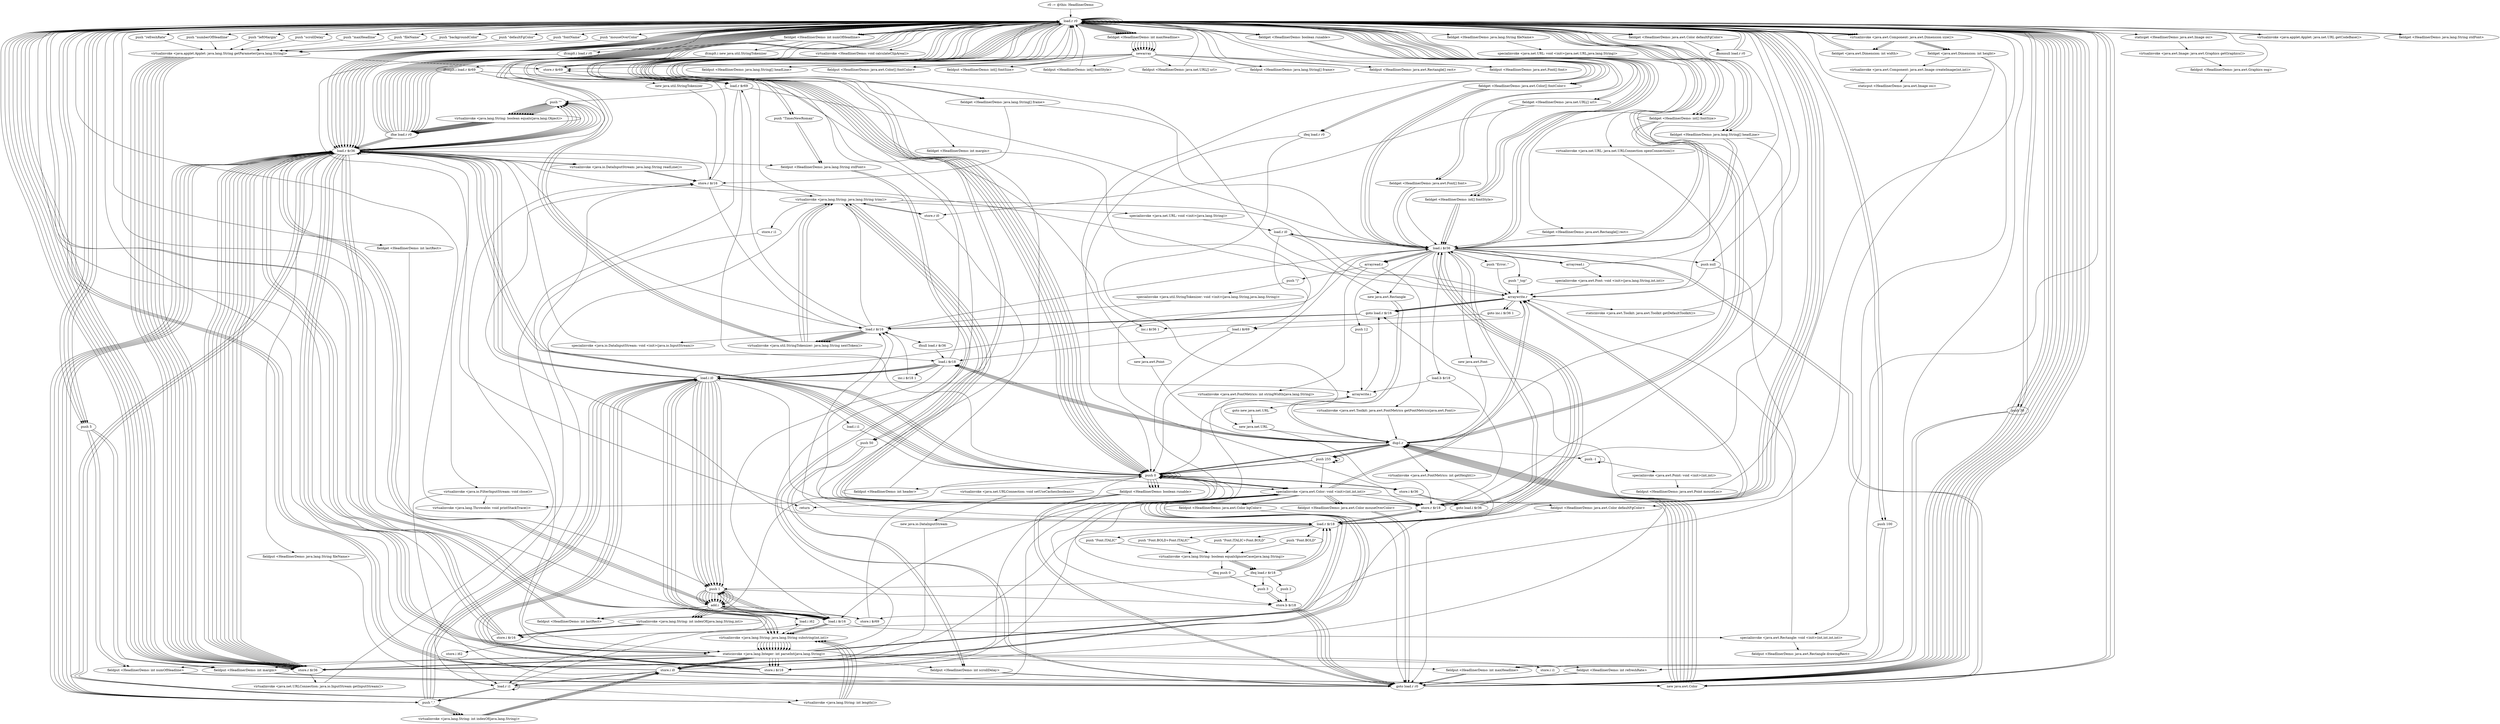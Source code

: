 digraph "" {
    "r0 := @this: HeadlinerDemo"
    "load.r r0"
    "r0 := @this: HeadlinerDemo"->"load.r r0";
    "push \"maxHeadline\""
    "load.r r0"->"push \"maxHeadline\"";
    "virtualinvoke <java.applet.Applet: java.lang.String getParameter(java.lang.String)>"
    "push \"maxHeadline\""->"virtualinvoke <java.applet.Applet: java.lang.String getParameter(java.lang.String)>";
    "store.r $r69"
    "virtualinvoke <java.applet.Applet: java.lang.String getParameter(java.lang.String)>"->"store.r $r69";
    "load.r $r69"
    "store.r $r69"->"load.r $r69";
    "push \"\""
    "load.r $r69"->"push \"\"";
    "virtualinvoke <java.lang.String: boolean equals(java.lang.Object)>"
    "push \"\""->"virtualinvoke <java.lang.String: boolean equals(java.lang.Object)>";
    "ifne load.r r0"
    "virtualinvoke <java.lang.String: boolean equals(java.lang.Object)>"->"ifne load.r r0";
    "ifne load.r r0"->"load.r r0";
    "load.r r0"->"load.r $r69";
    "staticinvoke <java.lang.Integer: int parseInt(java.lang.String)>"
    "load.r $r69"->"staticinvoke <java.lang.Integer: int parseInt(java.lang.String)>";
    "fieldput <HeadlinerDemo: int maxHeadline>"
    "staticinvoke <java.lang.Integer: int parseInt(java.lang.String)>"->"fieldput <HeadlinerDemo: int maxHeadline>";
    "goto load.r r0"
    "fieldput <HeadlinerDemo: int maxHeadline>"->"goto load.r r0";
    "goto load.r r0"->"load.r r0";
    "load.r r0"->"load.r r0";
    "fieldget <HeadlinerDemo: int maxHeadline>"
    "load.r r0"->"fieldget <HeadlinerDemo: int maxHeadline>";
    "newarray"
    "fieldget <HeadlinerDemo: int maxHeadline>"->"newarray";
    "fieldput <HeadlinerDemo: java.lang.String[] headLine>"
    "newarray"->"fieldput <HeadlinerDemo: java.lang.String[] headLine>";
    "fieldput <HeadlinerDemo: java.lang.String[] headLine>"->"load.r r0";
    "load.r r0"->"load.r r0";
    "load.r r0"->"fieldget <HeadlinerDemo: int maxHeadline>";
    "fieldget <HeadlinerDemo: int maxHeadline>"->"newarray";
    "fieldput <HeadlinerDemo: java.awt.Color[] fontColor>"
    "newarray"->"fieldput <HeadlinerDemo: java.awt.Color[] fontColor>";
    "fieldput <HeadlinerDemo: java.awt.Color[] fontColor>"->"load.r r0";
    "load.r r0"->"load.r r0";
    "load.r r0"->"fieldget <HeadlinerDemo: int maxHeadline>";
    "fieldget <HeadlinerDemo: int maxHeadline>"->"newarray";
    "fieldput <HeadlinerDemo: int[] fontSize>"
    "newarray"->"fieldput <HeadlinerDemo: int[] fontSize>";
    "fieldput <HeadlinerDemo: int[] fontSize>"->"load.r r0";
    "load.r r0"->"load.r r0";
    "load.r r0"->"fieldget <HeadlinerDemo: int maxHeadline>";
    "fieldget <HeadlinerDemo: int maxHeadline>"->"newarray";
    "fieldput <HeadlinerDemo: int[] fontStyle>"
    "newarray"->"fieldput <HeadlinerDemo: int[] fontStyle>";
    "fieldput <HeadlinerDemo: int[] fontStyle>"->"load.r r0";
    "load.r r0"->"load.r r0";
    "load.r r0"->"fieldget <HeadlinerDemo: int maxHeadline>";
    "fieldget <HeadlinerDemo: int maxHeadline>"->"newarray";
    "fieldput <HeadlinerDemo: java.net.URL[] url>"
    "newarray"->"fieldput <HeadlinerDemo: java.net.URL[] url>";
    "fieldput <HeadlinerDemo: java.net.URL[] url>"->"load.r r0";
    "load.r r0"->"load.r r0";
    "load.r r0"->"fieldget <HeadlinerDemo: int maxHeadline>";
    "fieldget <HeadlinerDemo: int maxHeadline>"->"newarray";
    "fieldput <HeadlinerDemo: java.lang.String[] frame>"
    "newarray"->"fieldput <HeadlinerDemo: java.lang.String[] frame>";
    "fieldput <HeadlinerDemo: java.lang.String[] frame>"->"load.r r0";
    "load.r r0"->"load.r r0";
    "load.r r0"->"fieldget <HeadlinerDemo: int maxHeadline>";
    "fieldget <HeadlinerDemo: int maxHeadline>"->"newarray";
    "fieldput <HeadlinerDemo: java.awt.Rectangle[] rect>"
    "newarray"->"fieldput <HeadlinerDemo: java.awt.Rectangle[] rect>";
    "fieldput <HeadlinerDemo: java.awt.Rectangle[] rect>"->"load.r r0";
    "load.r r0"->"fieldget <HeadlinerDemo: int maxHeadline>";
    "fieldget <HeadlinerDemo: int maxHeadline>"->"newarray";
    "newarray"->"store.r $r69";
    "store.r $r69"->"load.r r0";
    "new java.awt.Rectangle"
    "load.r r0"->"new java.awt.Rectangle";
    "dup1.r"
    "new java.awt.Rectangle"->"dup1.r";
    "push 0"
    "dup1.r"->"push 0";
    "push 0"->"push 0";
    "push 0"->"load.r r0";
    "virtualinvoke <java.awt.Component: java.awt.Dimension size()>"
    "load.r r0"->"virtualinvoke <java.awt.Component: java.awt.Dimension size()>";
    "fieldget <java.awt.Dimension: int width>"
    "virtualinvoke <java.awt.Component: java.awt.Dimension size()>"->"fieldget <java.awt.Dimension: int width>";
    "fieldget <java.awt.Dimension: int width>"->"load.r r0";
    "load.r r0"->"virtualinvoke <java.awt.Component: java.awt.Dimension size()>";
    "fieldget <java.awt.Dimension: int height>"
    "virtualinvoke <java.awt.Component: java.awt.Dimension size()>"->"fieldget <java.awt.Dimension: int height>";
    "specialinvoke <java.awt.Rectangle: void <init>(int,int,int,int)>"
    "fieldget <java.awt.Dimension: int height>"->"specialinvoke <java.awt.Rectangle: void <init>(int,int,int,int)>";
    "fieldput <HeadlinerDemo: java.awt.Rectangle drawingRect>"
    "specialinvoke <java.awt.Rectangle: void <init>(int,int,int,int)>"->"fieldput <HeadlinerDemo: java.awt.Rectangle drawingRect>";
    "fieldput <HeadlinerDemo: java.awt.Rectangle drawingRect>"->"load.r r0";
    "load.r r0"->"push 0";
    "fieldput <HeadlinerDemo: int header>"
    "push 0"->"fieldput <HeadlinerDemo: int header>";
    "fieldput <HeadlinerDemo: int header>"->"load.r r0";
    "load.r r0"->"push 0";
    "fieldput <HeadlinerDemo: int lastRect>"
    "push 0"->"fieldput <HeadlinerDemo: int lastRect>";
    "fieldput <HeadlinerDemo: int lastRect>"->"load.r r0";
    "new java.awt.Point"
    "load.r r0"->"new java.awt.Point";
    "new java.awt.Point"->"dup1.r";
    "push -1"
    "dup1.r"->"push -1";
    "push -1"->"push -1";
    "specialinvoke <java.awt.Point: void <init>(int,int)>"
    "push -1"->"specialinvoke <java.awt.Point: void <init>(int,int)>";
    "fieldput <HeadlinerDemo: java.awt.Point mouseLoc>"
    "specialinvoke <java.awt.Point: void <init>(int,int)>"->"fieldput <HeadlinerDemo: java.awt.Point mouseLoc>";
    "fieldput <HeadlinerDemo: java.awt.Point mouseLoc>"->"load.r r0";
    "load.r r0"->"load.r r0";
    "load.r r0"->"virtualinvoke <java.awt.Component: java.awt.Dimension size()>";
    "virtualinvoke <java.awt.Component: java.awt.Dimension size()>"->"fieldget <java.awt.Dimension: int width>";
    "fieldget <java.awt.Dimension: int width>"->"load.r r0";
    "load.r r0"->"virtualinvoke <java.awt.Component: java.awt.Dimension size()>";
    "virtualinvoke <java.awt.Component: java.awt.Dimension size()>"->"fieldget <java.awt.Dimension: int height>";
    "virtualinvoke <java.awt.Component: java.awt.Image createImage(int,int)>"
    "fieldget <java.awt.Dimension: int height>"->"virtualinvoke <java.awt.Component: java.awt.Image createImage(int,int)>";
    "staticput <HeadlinerDemo: java.awt.Image osi>"
    "virtualinvoke <java.awt.Component: java.awt.Image createImage(int,int)>"->"staticput <HeadlinerDemo: java.awt.Image osi>";
    "staticput <HeadlinerDemo: java.awt.Image osi>"->"load.r r0";
    "staticget <HeadlinerDemo: java.awt.Image osi>"
    "load.r r0"->"staticget <HeadlinerDemo: java.awt.Image osi>";
    "virtualinvoke <java.awt.Image: java.awt.Graphics getGraphics()>"
    "staticget <HeadlinerDemo: java.awt.Image osi>"->"virtualinvoke <java.awt.Image: java.awt.Graphics getGraphics()>";
    "fieldput <HeadlinerDemo: java.awt.Graphics osg>"
    "virtualinvoke <java.awt.Image: java.awt.Graphics getGraphics()>"->"fieldput <HeadlinerDemo: java.awt.Graphics osg>";
    "fieldput <HeadlinerDemo: java.awt.Graphics osg>"->"load.r r0";
    "push \"fileName\""
    "load.r r0"->"push \"fileName\"";
    "push \"fileName\""->"virtualinvoke <java.applet.Applet: java.lang.String getParameter(java.lang.String)>";
    "store.r $r36"
    "virtualinvoke <java.applet.Applet: java.lang.String getParameter(java.lang.String)>"->"store.r $r36";
    "load.r $r36"
    "store.r $r36"->"load.r $r36";
    "load.r $r36"->"push \"\"";
    "push \"\""->"virtualinvoke <java.lang.String: boolean equals(java.lang.Object)>";
    "virtualinvoke <java.lang.String: boolean equals(java.lang.Object)>"->"ifne load.r r0";
    "ifne load.r r0"->"load.r r0";
    "load.r r0"->"load.r $r36";
    "fieldput <HeadlinerDemo: java.lang.String fileName>"
    "load.r $r36"->"fieldput <HeadlinerDemo: java.lang.String fileName>";
    "fieldput <HeadlinerDemo: java.lang.String fileName>"->"goto load.r r0";
    "goto load.r r0"->"load.r r0";
    "push \"backgroundColor\""
    "load.r r0"->"push \"backgroundColor\"";
    "push \"backgroundColor\""->"virtualinvoke <java.applet.Applet: java.lang.String getParameter(java.lang.String)>";
    "virtualinvoke <java.applet.Applet: java.lang.String getParameter(java.lang.String)>"->"store.r $r36";
    "store.r $r36"->"load.r $r36";
    "load.r $r36"->"push \"\"";
    "push \"\""->"virtualinvoke <java.lang.String: boolean equals(java.lang.Object)>";
    "virtualinvoke <java.lang.String: boolean equals(java.lang.Object)>"->"ifne load.r r0";
    "ifne load.r r0"->"load.r $r36";
    "push \",\""
    "load.r $r36"->"push \",\"";
    "virtualinvoke <java.lang.String: int indexOf(java.lang.String)>"
    "push \",\""->"virtualinvoke <java.lang.String: int indexOf(java.lang.String)>";
    "store.i i0"
    "virtualinvoke <java.lang.String: int indexOf(java.lang.String)>"->"store.i i0";
    "store.i i0"->"load.r r0";
    "load.r r0"->"load.r $r36";
    "load.r $r36"->"load.r $r36";
    "load.r $r36"->"push \",\"";
    "load.i i0"
    "push \",\""->"load.i i0";
    "push 1"
    "load.i i0"->"push 1";
    "add.i"
    "push 1"->"add.i";
    "virtualinvoke <java.lang.String: int indexOf(java.lang.String,int)>"
    "add.i"->"virtualinvoke <java.lang.String: int indexOf(java.lang.String,int)>";
    "store.i $r16"
    "virtualinvoke <java.lang.String: int indexOf(java.lang.String,int)>"->"store.i $r16";
    "store.i $r16"->"load.r $r36";
    "load.r $r36"->"push 0";
    "push 0"->"load.i i0";
    "virtualinvoke <java.lang.String: java.lang.String substring(int,int)>"
    "load.i i0"->"virtualinvoke <java.lang.String: java.lang.String substring(int,int)>";
    "virtualinvoke <java.lang.String: java.lang.String substring(int,int)>"->"staticinvoke <java.lang.Integer: int parseInt(java.lang.String)>";
    "store.i $r18"
    "staticinvoke <java.lang.Integer: int parseInt(java.lang.String)>"->"store.i $r18";
    "store.i $r18"->"load.i i0";
    "load.i i0"->"push 1";
    "push 1"->"add.i";
    "load.i $r16"
    "add.i"->"load.i $r16";
    "load.i $r16"->"virtualinvoke <java.lang.String: java.lang.String substring(int,int)>";
    "virtualinvoke <java.lang.String: java.lang.String substring(int,int)>"->"staticinvoke <java.lang.Integer: int parseInt(java.lang.String)>";
    "staticinvoke <java.lang.Integer: int parseInt(java.lang.String)>"->"store.i i0";
    "new java.awt.Color"
    "store.i i0"->"new java.awt.Color";
    "new java.awt.Color"->"dup1.r";
    "load.i $r18"
    "dup1.r"->"load.i $r18";
    "load.i $r18"->"load.i i0";
    "load.i i0"->"load.r $r36";
    "load.r $r36"->"load.i $r16";
    "load.i $r16"->"push 1";
    "push 1"->"add.i";
    "add.i"->"load.r $r36";
    "virtualinvoke <java.lang.String: int length()>"
    "load.r $r36"->"virtualinvoke <java.lang.String: int length()>";
    "virtualinvoke <java.lang.String: int length()>"->"virtualinvoke <java.lang.String: java.lang.String substring(int,int)>";
    "virtualinvoke <java.lang.String: java.lang.String substring(int,int)>"->"staticinvoke <java.lang.Integer: int parseInt(java.lang.String)>";
    "specialinvoke <java.awt.Color: void <init>(int,int,int)>"
    "staticinvoke <java.lang.Integer: int parseInt(java.lang.String)>"->"specialinvoke <java.awt.Color: void <init>(int,int,int)>";
    "fieldput <HeadlinerDemo: java.awt.Color bgColor>"
    "specialinvoke <java.awt.Color: void <init>(int,int,int)>"->"fieldput <HeadlinerDemo: java.awt.Color bgColor>";
    "fieldput <HeadlinerDemo: java.awt.Color bgColor>"->"goto load.r r0";
    "goto load.r r0"->"load.r r0";
    "push \"defaultFgColor\""
    "load.r r0"->"push \"defaultFgColor\"";
    "push \"defaultFgColor\""->"virtualinvoke <java.applet.Applet: java.lang.String getParameter(java.lang.String)>";
    "virtualinvoke <java.applet.Applet: java.lang.String getParameter(java.lang.String)>"->"store.r $r36";
    "store.r $r36"->"load.r $r36";
    "load.r $r36"->"push \"\"";
    "push \"\""->"virtualinvoke <java.lang.String: boolean equals(java.lang.Object)>";
    "virtualinvoke <java.lang.String: boolean equals(java.lang.Object)>"->"ifne load.r r0";
    "ifne load.r r0"->"load.r $r36";
    "load.r $r36"->"push \",\"";
    "push \",\""->"virtualinvoke <java.lang.String: int indexOf(java.lang.String)>";
    "virtualinvoke <java.lang.String: int indexOf(java.lang.String)>"->"store.i i0";
    "store.i i0"->"load.r r0";
    "load.r r0"->"load.r $r36";
    "load.r $r36"->"load.r $r36";
    "load.r $r36"->"push \",\"";
    "push \",\""->"load.i i0";
    "load.i i0"->"push 1";
    "push 1"->"add.i";
    "add.i"->"virtualinvoke <java.lang.String: int indexOf(java.lang.String,int)>";
    "virtualinvoke <java.lang.String: int indexOf(java.lang.String,int)>"->"store.i $r16";
    "store.i $r16"->"load.r $r36";
    "load.r $r36"->"push 0";
    "push 0"->"load.i i0";
    "load.i i0"->"virtualinvoke <java.lang.String: java.lang.String substring(int,int)>";
    "virtualinvoke <java.lang.String: java.lang.String substring(int,int)>"->"staticinvoke <java.lang.Integer: int parseInt(java.lang.String)>";
    "staticinvoke <java.lang.Integer: int parseInt(java.lang.String)>"->"store.i $r18";
    "store.i $r18"->"load.i i0";
    "load.i i0"->"push 1";
    "push 1"->"add.i";
    "add.i"->"load.i $r16";
    "load.i $r16"->"virtualinvoke <java.lang.String: java.lang.String substring(int,int)>";
    "virtualinvoke <java.lang.String: java.lang.String substring(int,int)>"->"staticinvoke <java.lang.Integer: int parseInt(java.lang.String)>";
    "staticinvoke <java.lang.Integer: int parseInt(java.lang.String)>"->"store.i i0";
    "store.i i0"->"new java.awt.Color";
    "new java.awt.Color"->"dup1.r";
    "dup1.r"->"load.i $r18";
    "load.i $r18"->"load.i i0";
    "load.i i0"->"load.r $r36";
    "load.r $r36"->"load.i $r16";
    "load.i $r16"->"push 1";
    "push 1"->"add.i";
    "add.i"->"load.r $r36";
    "load.r $r36"->"virtualinvoke <java.lang.String: int length()>";
    "virtualinvoke <java.lang.String: int length()>"->"virtualinvoke <java.lang.String: java.lang.String substring(int,int)>";
    "virtualinvoke <java.lang.String: java.lang.String substring(int,int)>"->"staticinvoke <java.lang.Integer: int parseInt(java.lang.String)>";
    "staticinvoke <java.lang.Integer: int parseInt(java.lang.String)>"->"specialinvoke <java.awt.Color: void <init>(int,int,int)>";
    "fieldput <HeadlinerDemo: java.awt.Color defaultFgColor>"
    "specialinvoke <java.awt.Color: void <init>(int,int,int)>"->"fieldput <HeadlinerDemo: java.awt.Color defaultFgColor>";
    "fieldput <HeadlinerDemo: java.awt.Color defaultFgColor>"->"goto load.r r0";
    "goto load.r r0"->"load.r r0";
    "push \"fontName\""
    "load.r r0"->"push \"fontName\"";
    "push \"fontName\""->"virtualinvoke <java.applet.Applet: java.lang.String getParameter(java.lang.String)>";
    "virtualinvoke <java.applet.Applet: java.lang.String getParameter(java.lang.String)>"->"store.r $r36";
    "store.r $r36"->"load.r $r36";
    "load.r $r36"->"push \"\"";
    "push \"\""->"virtualinvoke <java.lang.String: boolean equals(java.lang.Object)>";
    "virtualinvoke <java.lang.String: boolean equals(java.lang.Object)>"->"ifne load.r r0";
    "ifne load.r r0"->"load.r r0";
    "load.r r0"->"load.r $r36";
    "fieldput <HeadlinerDemo: java.lang.String stdFont>"
    "load.r $r36"->"fieldput <HeadlinerDemo: java.lang.String stdFont>";
    "fieldput <HeadlinerDemo: java.lang.String stdFont>"->"goto load.r r0";
    "goto load.r r0"->"load.r r0";
    "push \"mouseOverColor\""
    "load.r r0"->"push \"mouseOverColor\"";
    "push \"mouseOverColor\""->"virtualinvoke <java.applet.Applet: java.lang.String getParameter(java.lang.String)>";
    "virtualinvoke <java.applet.Applet: java.lang.String getParameter(java.lang.String)>"->"store.r $r36";
    "store.r $r36"->"load.r $r36";
    "load.r $r36"->"push \"\"";
    "push \"\""->"virtualinvoke <java.lang.String: boolean equals(java.lang.Object)>";
    "virtualinvoke <java.lang.String: boolean equals(java.lang.Object)>"->"ifne load.r r0";
    "ifne load.r r0"->"load.r $r36";
    "load.r $r36"->"push \",\"";
    "push \",\""->"virtualinvoke <java.lang.String: int indexOf(java.lang.String)>";
    "virtualinvoke <java.lang.String: int indexOf(java.lang.String)>"->"store.i i0";
    "store.i i0"->"load.r r0";
    "load.r r0"->"load.r $r36";
    "load.r $r36"->"load.r $r36";
    "load.r $r36"->"push \",\"";
    "push \",\""->"load.i i0";
    "load.i i0"->"push 1";
    "push 1"->"add.i";
    "add.i"->"virtualinvoke <java.lang.String: int indexOf(java.lang.String,int)>";
    "virtualinvoke <java.lang.String: int indexOf(java.lang.String,int)>"->"store.i $r16";
    "store.i $r16"->"load.r $r36";
    "load.r $r36"->"push 0";
    "push 0"->"load.i i0";
    "load.i i0"->"virtualinvoke <java.lang.String: java.lang.String substring(int,int)>";
    "virtualinvoke <java.lang.String: java.lang.String substring(int,int)>"->"staticinvoke <java.lang.Integer: int parseInt(java.lang.String)>";
    "staticinvoke <java.lang.Integer: int parseInt(java.lang.String)>"->"store.i $r18";
    "store.i $r18"->"load.i i0";
    "load.i i0"->"push 1";
    "push 1"->"add.i";
    "add.i"->"load.i $r16";
    "load.i $r16"->"virtualinvoke <java.lang.String: java.lang.String substring(int,int)>";
    "virtualinvoke <java.lang.String: java.lang.String substring(int,int)>"->"staticinvoke <java.lang.Integer: int parseInt(java.lang.String)>";
    "staticinvoke <java.lang.Integer: int parseInt(java.lang.String)>"->"store.i i0";
    "store.i i0"->"new java.awt.Color";
    "new java.awt.Color"->"dup1.r";
    "dup1.r"->"load.i $r18";
    "load.i $r18"->"load.i i0";
    "load.i i0"->"load.r $r36";
    "load.r $r36"->"load.i $r16";
    "load.i $r16"->"push 1";
    "push 1"->"add.i";
    "add.i"->"load.r $r36";
    "load.r $r36"->"virtualinvoke <java.lang.String: int length()>";
    "virtualinvoke <java.lang.String: int length()>"->"virtualinvoke <java.lang.String: java.lang.String substring(int,int)>";
    "virtualinvoke <java.lang.String: java.lang.String substring(int,int)>"->"staticinvoke <java.lang.Integer: int parseInt(java.lang.String)>";
    "staticinvoke <java.lang.Integer: int parseInt(java.lang.String)>"->"specialinvoke <java.awt.Color: void <init>(int,int,int)>";
    "fieldput <HeadlinerDemo: java.awt.Color mouseOverColor>"
    "specialinvoke <java.awt.Color: void <init>(int,int,int)>"->"fieldput <HeadlinerDemo: java.awt.Color mouseOverColor>";
    "fieldput <HeadlinerDemo: java.awt.Color mouseOverColor>"->"goto load.r r0";
    "goto load.r r0"->"load.r r0";
    "push \"refreshRate\""
    "load.r r0"->"push \"refreshRate\"";
    "push \"refreshRate\""->"virtualinvoke <java.applet.Applet: java.lang.String getParameter(java.lang.String)>";
    "virtualinvoke <java.applet.Applet: java.lang.String getParameter(java.lang.String)>"->"store.r $r36";
    "store.r $r36"->"load.r $r36";
    "load.r $r36"->"push \"\"";
    "push \"\""->"virtualinvoke <java.lang.String: boolean equals(java.lang.Object)>";
    "virtualinvoke <java.lang.String: boolean equals(java.lang.Object)>"->"ifne load.r r0";
    "ifne load.r r0"->"load.r r0";
    "load.r r0"->"load.r $r36";
    "load.r $r36"->"staticinvoke <java.lang.Integer: int parseInt(java.lang.String)>";
    "fieldput <HeadlinerDemo: int refreshRate>"
    "staticinvoke <java.lang.Integer: int parseInt(java.lang.String)>"->"fieldput <HeadlinerDemo: int refreshRate>";
    "fieldput <HeadlinerDemo: int refreshRate>"->"goto load.r r0";
    "goto load.r r0"->"load.r r0";
    "push \"numberOfHeadline\""
    "load.r r0"->"push \"numberOfHeadline\"";
    "push \"numberOfHeadline\""->"virtualinvoke <java.applet.Applet: java.lang.String getParameter(java.lang.String)>";
    "virtualinvoke <java.applet.Applet: java.lang.String getParameter(java.lang.String)>"->"store.r $r36";
    "store.r $r36"->"load.r $r36";
    "load.r $r36"->"push \"\"";
    "push \"\""->"virtualinvoke <java.lang.String: boolean equals(java.lang.Object)>";
    "virtualinvoke <java.lang.String: boolean equals(java.lang.Object)>"->"ifne load.r r0";
    "ifne load.r r0"->"load.r r0";
    "load.r r0"->"load.r $r36";
    "load.r $r36"->"staticinvoke <java.lang.Integer: int parseInt(java.lang.String)>";
    "fieldput <HeadlinerDemo: int numOfHeadline>"
    "staticinvoke <java.lang.Integer: int parseInt(java.lang.String)>"->"fieldput <HeadlinerDemo: int numOfHeadline>";
    "fieldput <HeadlinerDemo: int numOfHeadline>"->"goto load.r r0";
    "goto load.r r0"->"load.r r0";
    "push \"leftMargin\""
    "load.r r0"->"push \"leftMargin\"";
    "push \"leftMargin\""->"virtualinvoke <java.applet.Applet: java.lang.String getParameter(java.lang.String)>";
    "virtualinvoke <java.applet.Applet: java.lang.String getParameter(java.lang.String)>"->"store.r $r36";
    "store.r $r36"->"load.r $r36";
    "load.r $r36"->"push \"\"";
    "push \"\""->"virtualinvoke <java.lang.String: boolean equals(java.lang.Object)>";
    "virtualinvoke <java.lang.String: boolean equals(java.lang.Object)>"->"ifne load.r r0";
    "ifne load.r r0"->"load.r r0";
    "load.r r0"->"load.r $r36";
    "load.r $r36"->"staticinvoke <java.lang.Integer: int parseInt(java.lang.String)>";
    "fieldput <HeadlinerDemo: int margin>"
    "staticinvoke <java.lang.Integer: int parseInt(java.lang.String)>"->"fieldput <HeadlinerDemo: int margin>";
    "fieldput <HeadlinerDemo: int margin>"->"goto load.r r0";
    "goto load.r r0"->"load.r r0";
    "push \"scrollDelay\""
    "load.r r0"->"push \"scrollDelay\"";
    "push \"scrollDelay\""->"virtualinvoke <java.applet.Applet: java.lang.String getParameter(java.lang.String)>";
    "virtualinvoke <java.applet.Applet: java.lang.String getParameter(java.lang.String)>"->"store.r $r36";
    "store.r $r36"->"load.r $r36";
    "load.r $r36"->"push \"\"";
    "push \"\""->"virtualinvoke <java.lang.String: boolean equals(java.lang.Object)>";
    "virtualinvoke <java.lang.String: boolean equals(java.lang.Object)>"->"ifne load.r r0";
    "ifne load.r r0"->"load.r r0";
    "load.r r0"->"load.r $r36";
    "load.r $r36"->"staticinvoke <java.lang.Integer: int parseInt(java.lang.String)>";
    "fieldput <HeadlinerDemo: int scrollDelay>"
    "staticinvoke <java.lang.Integer: int parseInt(java.lang.String)>"->"fieldput <HeadlinerDemo: int scrollDelay>";
    "fieldput <HeadlinerDemo: int scrollDelay>"->"goto load.r r0";
    "goto load.r r0"->"load.r r0";
    "fieldget <HeadlinerDemo: boolean runable>"
    "load.r r0"->"fieldget <HeadlinerDemo: boolean runable>";
    "ifeq load.r r0"
    "fieldget <HeadlinerDemo: boolean runable>"->"ifeq load.r r0";
    "new java.net.URL"
    "ifeq load.r r0"->"new java.net.URL";
    "new java.net.URL"->"dup1.r";
    "dup1.r"->"load.r r0";
    "virtualinvoke <java.applet.Applet: java.net.URL getCodeBase()>"
    "load.r r0"->"virtualinvoke <java.applet.Applet: java.net.URL getCodeBase()>";
    "virtualinvoke <java.applet.Applet: java.net.URL getCodeBase()>"->"load.r r0";
    "fieldget <HeadlinerDemo: java.lang.String fileName>"
    "load.r r0"->"fieldget <HeadlinerDemo: java.lang.String fileName>";
    "specialinvoke <java.net.URL: void <init>(java.net.URL,java.lang.String)>"
    "fieldget <HeadlinerDemo: java.lang.String fileName>"->"specialinvoke <java.net.URL: void <init>(java.net.URL,java.lang.String)>";
    "virtualinvoke <java.net.URL: java.net.URLConnection openConnection()>"
    "specialinvoke <java.net.URL: void <init>(java.net.URL,java.lang.String)>"->"virtualinvoke <java.net.URL: java.net.URLConnection openConnection()>";
    "virtualinvoke <java.net.URL: java.net.URLConnection openConnection()>"->"dup1.r";
    "dup1.r"->"push 0";
    "virtualinvoke <java.net.URLConnection: void setUseCaches(boolean)>"
    "push 0"->"virtualinvoke <java.net.URLConnection: void setUseCaches(boolean)>";
    "new java.io.DataInputStream"
    "virtualinvoke <java.net.URLConnection: void setUseCaches(boolean)>"->"new java.io.DataInputStream";
    "new java.io.DataInputStream"->"store.r $r36";
    "virtualinvoke <java.net.URLConnection: java.io.InputStream getInputStream()>"
    "store.r $r36"->"virtualinvoke <java.net.URLConnection: java.io.InputStream getInputStream()>";
    "store.r $r16"
    "virtualinvoke <java.net.URLConnection: java.io.InputStream getInputStream()>"->"store.r $r16";
    "store.r $r16"->"load.r $r36";
    "load.r $r16"
    "load.r $r36"->"load.r $r16";
    "specialinvoke <java.io.DataInputStream: void <init>(java.io.InputStream)>"
    "load.r $r16"->"specialinvoke <java.io.DataInputStream: void <init>(java.io.InputStream)>";
    "specialinvoke <java.io.DataInputStream: void <init>(java.io.InputStream)>"->"load.r $r36";
    "virtualinvoke <java.io.DataInputStream: java.lang.String readLine()>"
    "load.r $r36"->"virtualinvoke <java.io.DataInputStream: java.lang.String readLine()>";
    "virtualinvoke <java.io.DataInputStream: java.lang.String readLine()>"->"store.r $r16";
    "store.r $r16"->"push 0";
    "push 0"->"store.i $r18";
    "goto load.r $r16"
    "store.i $r18"->"goto load.r $r16";
    "goto load.r $r16"->"load.r $r16";
    "ifnull load.r $r36"
    "load.r $r16"->"ifnull load.r $r36";
    "ifnull load.r $r36"->"load.i $r18";
    "load.i $r18"->"load.r r0";
    "fieldget <HeadlinerDemo: int numOfHeadline>"
    "load.r r0"->"fieldget <HeadlinerDemo: int numOfHeadline>";
    "ifcmplt.i load.r $r69"
    "fieldget <HeadlinerDemo: int numOfHeadline>"->"ifcmplt.i load.r $r69";
    "ifcmplt.i load.r $r69"->"load.r $r36";
    "virtualinvoke <java.io.FilterInputStream: void close()>"
    "load.r $r36"->"virtualinvoke <java.io.FilterInputStream: void close()>";
    "virtualinvoke <java.io.FilterInputStream: void close()>"->"goto load.r r0";
    "goto load.r r0"->"load.r r0";
    "load.r r0"->"fieldget <HeadlinerDemo: boolean runable>";
    "fieldget <HeadlinerDemo: boolean runable>"->"ifeq load.r r0";
    "ifeq load.r r0"->"push 0";
    "store.i $r36"
    "push 0"->"store.i $r36";
    "goto load.i $r36"
    "store.i $r36"->"goto load.i $r36";
    "load.i $r36"
    "goto load.i $r36"->"load.i $r36";
    "load.i $r36"->"load.r r0";
    "load.r r0"->"fieldget <HeadlinerDemo: int numOfHeadline>";
    "ifcmplt.i new java.util.StringTokenizer"
    "fieldget <HeadlinerDemo: int numOfHeadline>"->"ifcmplt.i new java.util.StringTokenizer";
    "ifcmplt.i new java.util.StringTokenizer"->"load.r r0";
    "load.r r0"->"load.r r0";
    "load.r r0"->"fieldget <HeadlinerDemo: int maxHeadline>";
    "fieldget <HeadlinerDemo: int maxHeadline>"->"newarray";
    "fieldput <HeadlinerDemo: java.awt.Font[] font>"
    "newarray"->"fieldput <HeadlinerDemo: java.awt.Font[] font>";
    "fieldput <HeadlinerDemo: java.awt.Font[] font>"->"load.r r0";
    "load.r r0"->"virtualinvoke <java.awt.Component: java.awt.Dimension size()>";
    "virtualinvoke <java.awt.Component: java.awt.Dimension size()>"->"fieldget <java.awt.Dimension: int height>";
    "store.i $r69"
    "fieldget <java.awt.Dimension: int height>"->"store.i $r69";
    "store.i $r69"->"push 0";
    "push 0"->"store.i $r36";
    "store.i $r36"->"goto load.i $r36";
    "goto load.i $r36"->"load.i $r36";
    "load.i $r36"->"load.r r0";
    "load.r r0"->"fieldget <HeadlinerDemo: int numOfHeadline>";
    "ifcmplt.i load.r r0"
    "fieldget <HeadlinerDemo: int numOfHeadline>"->"ifcmplt.i load.r r0";
    "return"
    "ifcmplt.i load.r r0"->"return";
    "ifcmplt.i load.r r0"->"load.r r0";
    "fieldget <HeadlinerDemo: java.awt.Font[] font>"
    "load.r r0"->"fieldget <HeadlinerDemo: java.awt.Font[] font>";
    "fieldget <HeadlinerDemo: java.awt.Font[] font>"->"load.i $r36";
    "new java.awt.Font"
    "load.i $r36"->"new java.awt.Font";
    "new java.awt.Font"->"dup1.r";
    "dup1.r"->"load.r r0";
    "fieldget <HeadlinerDemo: java.lang.String stdFont>"
    "load.r r0"->"fieldget <HeadlinerDemo: java.lang.String stdFont>";
    "fieldget <HeadlinerDemo: java.lang.String stdFont>"->"load.r r0";
    "fieldget <HeadlinerDemo: int[] fontStyle>"
    "load.r r0"->"fieldget <HeadlinerDemo: int[] fontStyle>";
    "fieldget <HeadlinerDemo: int[] fontStyle>"->"load.i $r36";
    "arrayread.i"
    "load.i $r36"->"arrayread.i";
    "arrayread.i"->"load.r r0";
    "fieldget <HeadlinerDemo: int[] fontSize>"
    "load.r r0"->"fieldget <HeadlinerDemo: int[] fontSize>";
    "fieldget <HeadlinerDemo: int[] fontSize>"->"load.i $r36";
    "load.i $r36"->"arrayread.i";
    "specialinvoke <java.awt.Font: void <init>(java.lang.String,int,int)>"
    "arrayread.i"->"specialinvoke <java.awt.Font: void <init>(java.lang.String,int,int)>";
    "arraywrite.r"
    "specialinvoke <java.awt.Font: void <init>(java.lang.String,int,int)>"->"arraywrite.r";
    "staticinvoke <java.awt.Toolkit: java.awt.Toolkit getDefaultToolkit()>"
    "arraywrite.r"->"staticinvoke <java.awt.Toolkit: java.awt.Toolkit getDefaultToolkit()>";
    "staticinvoke <java.awt.Toolkit: java.awt.Toolkit getDefaultToolkit()>"->"load.r r0";
    "load.r r0"->"fieldget <HeadlinerDemo: java.awt.Font[] font>";
    "fieldget <HeadlinerDemo: java.awt.Font[] font>"->"load.i $r36";
    "arrayread.r"
    "load.i $r36"->"arrayread.r";
    "virtualinvoke <java.awt.Toolkit: java.awt.FontMetrics getFontMetrics(java.awt.Font)>"
    "arrayread.r"->"virtualinvoke <java.awt.Toolkit: java.awt.FontMetrics getFontMetrics(java.awt.Font)>";
    "virtualinvoke <java.awt.Toolkit: java.awt.FontMetrics getFontMetrics(java.awt.Font)>"->"dup1.r";
    "virtualinvoke <java.awt.FontMetrics: int getHeight()>"
    "dup1.r"->"virtualinvoke <java.awt.FontMetrics: int getHeight()>";
    "virtualinvoke <java.awt.FontMetrics: int getHeight()>"->"store.i $r16";
    "store.i $r16"->"load.r r0";
    "fieldget <HeadlinerDemo: java.lang.String[] headLine>"
    "load.r r0"->"fieldget <HeadlinerDemo: java.lang.String[] headLine>";
    "fieldget <HeadlinerDemo: java.lang.String[] headLine>"->"load.i $r36";
    "load.i $r36"->"arrayread.r";
    "virtualinvoke <java.awt.FontMetrics: int stringWidth(java.lang.String)>"
    "arrayread.r"->"virtualinvoke <java.awt.FontMetrics: int stringWidth(java.lang.String)>";
    "virtualinvoke <java.awt.FontMetrics: int stringWidth(java.lang.String)>"->"store.i $r18";
    "store.i $r18"->"load.r r0";
    "fieldget <HeadlinerDemo: java.awt.Rectangle[] rect>"
    "load.r r0"->"fieldget <HeadlinerDemo: java.awt.Rectangle[] rect>";
    "fieldget <HeadlinerDemo: java.awt.Rectangle[] rect>"->"load.i $r36";
    "load.i $r36"->"new java.awt.Rectangle";
    "new java.awt.Rectangle"->"dup1.r";
    "dup1.r"->"load.r r0";
    "fieldget <HeadlinerDemo: int margin>"
    "load.r r0"->"fieldget <HeadlinerDemo: int margin>";
    "load.i $r69"
    "fieldget <HeadlinerDemo: int margin>"->"load.i $r69";
    "load.i $r69"->"load.i $r18";
    "load.i $r18"->"load.i $r16";
    "load.i $r16"->"specialinvoke <java.awt.Rectangle: void <init>(int,int,int,int)>";
    "specialinvoke <java.awt.Rectangle: void <init>(int,int,int,int)>"->"arraywrite.r";
    "arraywrite.r"->"load.i $r69";
    "load.i $r69"->"load.i $r16";
    "load.i $r16"->"add.i";
    "add.i"->"store.i $r69";
    "store.i $r69"->"load.r r0";
    "load.r r0"->"load.r r0";
    "fieldget <HeadlinerDemo: int lastRect>"
    "load.r r0"->"fieldget <HeadlinerDemo: int lastRect>";
    "fieldget <HeadlinerDemo: int lastRect>"->"push 1";
    "push 1"->"add.i";
    "add.i"->"fieldput <HeadlinerDemo: int lastRect>";
    "fieldput <HeadlinerDemo: int lastRect>"->"load.r r0";
    "virtualinvoke <HeadlinerDemo: void calculateClipArea()>"
    "load.r r0"->"virtualinvoke <HeadlinerDemo: void calculateClipArea()>";
    "inc.i $r36 1"
    "virtualinvoke <HeadlinerDemo: void calculateClipArea()>"->"inc.i $r36 1";
    "virtualinvoke <HeadlinerDemo: void calculateClipArea()>"->"store.r $r69";
    "store.r $r69"->"load.r r0";
    "load.r r0"->"push 0";
    "fieldput <HeadlinerDemo: boolean runable>"
    "push 0"->"fieldput <HeadlinerDemo: boolean runable>";
    "fieldput <HeadlinerDemo: boolean runable>"->"return";
    "new java.util.StringTokenizer"
    "ifcmplt.i new java.util.StringTokenizer"->"new java.util.StringTokenizer";
    "new java.util.StringTokenizer"->"store.r $r16";
    "store.r $r16"->"load.r $r16";
    "load.r $r16"->"load.r $r69";
    "load.r $r69"->"load.i $r36";
    "load.i $r36"->"arrayread.r";
    "push \"|\""
    "arrayread.r"->"push \"|\"";
    "specialinvoke <java.util.StringTokenizer: void <init>(java.lang.String,java.lang.String)>"
    "push \"|\""->"specialinvoke <java.util.StringTokenizer: void <init>(java.lang.String,java.lang.String)>";
    "specialinvoke <java.util.StringTokenizer: void <init>(java.lang.String,java.lang.String)>"->"load.r $r16";
    "virtualinvoke <java.util.StringTokenizer: java.lang.String nextToken()>"
    "load.r $r16"->"virtualinvoke <java.util.StringTokenizer: java.lang.String nextToken()>";
    "virtualinvoke <java.util.StringTokenizer: java.lang.String nextToken()>"->"load.r r0";
    "load.r r0"->"fieldget <HeadlinerDemo: java.lang.String[] headLine>";
    "store.r $r18"
    "fieldget <HeadlinerDemo: java.lang.String[] headLine>"->"store.r $r18";
    "virtualinvoke <java.lang.String: java.lang.String trim()>"
    "store.r $r18"->"virtualinvoke <java.lang.String: java.lang.String trim()>";
    "store.r i0"
    "virtualinvoke <java.lang.String: java.lang.String trim()>"->"store.r i0";
    "load.r $r18"
    "store.r i0"->"load.r $r18";
    "load.r $r18"->"load.i $r36";
    "load.r i0"
    "load.i $r36"->"load.r i0";
    "load.r i0"->"arraywrite.r";
    "arraywrite.r"->"goto load.r $r16";
    "goto load.r $r16"->"load.r $r16";
    "load.r $r16"->"virtualinvoke <java.util.StringTokenizer: java.lang.String nextToken()>";
    "virtualinvoke <java.util.StringTokenizer: java.lang.String nextToken()>"->"virtualinvoke <java.lang.String: java.lang.String trim()>";
    "store.r i1"
    "virtualinvoke <java.lang.String: java.lang.String trim()>"->"store.r i1";
    "load.r i1"
    "store.r i1"->"load.r i1";
    "load.r i1"->"push \",\"";
    "push \",\""->"virtualinvoke <java.lang.String: int indexOf(java.lang.String)>";
    "virtualinvoke <java.lang.String: int indexOf(java.lang.String)>"->"store.i i0";
    "store.i i0"->"load.r i1";
    "load.r i1"->"load.r i1";
    "load.r i1"->"push \",\"";
    "push \",\""->"load.i i0";
    "load.i i0"->"push 1";
    "push 1"->"add.i";
    "add.i"->"virtualinvoke <java.lang.String: int indexOf(java.lang.String,int)>";
    "store.i i62"
    "virtualinvoke <java.lang.String: int indexOf(java.lang.String,int)>"->"store.i i62";
    "store.i i62"->"load.r i1";
    "load.r i1"->"push 0";
    "push 0"->"load.i i0";
    "load.i i0"->"virtualinvoke <java.lang.String: java.lang.String substring(int,int)>";
    "virtualinvoke <java.lang.String: java.lang.String substring(int,int)>"->"staticinvoke <java.lang.Integer: int parseInt(java.lang.String)>";
    "staticinvoke <java.lang.Integer: int parseInt(java.lang.String)>"->"store.i $r18";
    "store.i $r18"->"load.i i0";
    "load.i i0"->"push 1";
    "push 1"->"add.i";
    "load.i i62"
    "add.i"->"load.i i62";
    "load.i i62"->"virtualinvoke <java.lang.String: java.lang.String substring(int,int)>";
    "virtualinvoke <java.lang.String: java.lang.String substring(int,int)>"->"staticinvoke <java.lang.Integer: int parseInt(java.lang.String)>";
    "staticinvoke <java.lang.Integer: int parseInt(java.lang.String)>"->"store.i i0";
    "store.i i0"->"load.r i1";
    "load.r i1"->"load.i i62";
    "load.i i62"->"push 1";
    "push 1"->"add.i";
    "add.i"->"load.r i1";
    "load.r i1"->"virtualinvoke <java.lang.String: int length()>";
    "virtualinvoke <java.lang.String: int length()>"->"virtualinvoke <java.lang.String: java.lang.String substring(int,int)>";
    "virtualinvoke <java.lang.String: java.lang.String substring(int,int)>"->"staticinvoke <java.lang.Integer: int parseInt(java.lang.String)>";
    "store.i i1"
    "staticinvoke <java.lang.Integer: int parseInt(java.lang.String)>"->"store.i i1";
    "store.i i1"->"load.r r0";
    "fieldget <HeadlinerDemo: java.awt.Color defaultFgColor>"
    "load.r r0"->"fieldget <HeadlinerDemo: java.awt.Color defaultFgColor>";
    "ifnonnull load.r r0"
    "fieldget <HeadlinerDemo: java.awt.Color defaultFgColor>"->"ifnonnull load.r r0";
    "ifnonnull load.r r0"->"load.r r0";
    "fieldget <HeadlinerDemo: java.awt.Color[] fontColor>"
    "load.r r0"->"fieldget <HeadlinerDemo: java.awt.Color[] fontColor>";
    "fieldget <HeadlinerDemo: java.awt.Color[] fontColor>"->"load.i $r36";
    "load.i $r36"->"new java.awt.Color";
    "new java.awt.Color"->"dup1.r";
    "dup1.r"->"load.i $r18";
    "load.i $r18"->"load.i i0";
    "load.i i1"
    "load.i i0"->"load.i i1";
    "load.i i1"->"specialinvoke <java.awt.Color: void <init>(int,int,int)>";
    "specialinvoke <java.awt.Color: void <init>(int,int,int)>"->"arraywrite.r";
    "arraywrite.r"->"goto load.r $r16";
    "goto load.r $r16"->"load.r $r16";
    "load.r $r16"->"virtualinvoke <java.util.StringTokenizer: java.lang.String nextToken()>";
    "virtualinvoke <java.util.StringTokenizer: java.lang.String nextToken()>"->"virtualinvoke <java.lang.String: java.lang.String trim()>";
    "virtualinvoke <java.lang.String: java.lang.String trim()>"->"load.r r0";
    "load.r r0"->"fieldget <HeadlinerDemo: int[] fontSize>";
    "fieldget <HeadlinerDemo: int[] fontSize>"->"store.r $r18";
    "store.r $r18"->"virtualinvoke <java.lang.String: java.lang.String trim()>";
    "virtualinvoke <java.lang.String: java.lang.String trim()>"->"staticinvoke <java.lang.Integer: int parseInt(java.lang.String)>";
    "staticinvoke <java.lang.Integer: int parseInt(java.lang.String)>"->"store.i i0";
    "store.i i0"->"load.r $r18";
    "load.r $r18"->"load.i $r36";
    "load.i $r36"->"load.i i0";
    "arraywrite.i"
    "load.i i0"->"arraywrite.i";
    "arraywrite.i"->"goto load.r $r16";
    "goto load.r $r16"->"load.r $r16";
    "load.r $r16"->"virtualinvoke <java.util.StringTokenizer: java.lang.String nextToken()>";
    "virtualinvoke <java.util.StringTokenizer: java.lang.String nextToken()>"->"virtualinvoke <java.lang.String: java.lang.String trim()>";
    "virtualinvoke <java.lang.String: java.lang.String trim()>"->"store.r $r18";
    "store.r $r18"->"load.r $r18";
    "push \"Font.BOLD\""
    "load.r $r18"->"push \"Font.BOLD\"";
    "virtualinvoke <java.lang.String: boolean equalsIgnoreCase(java.lang.String)>"
    "push \"Font.BOLD\""->"virtualinvoke <java.lang.String: boolean equalsIgnoreCase(java.lang.String)>";
    "ifeq load.r $r18"
    "virtualinvoke <java.lang.String: boolean equalsIgnoreCase(java.lang.String)>"->"ifeq load.r $r18";
    "ifeq load.r $r18"->"push 1";
    "store.b $r18"
    "push 1"->"store.b $r18";
    "store.b $r18"->"goto load.r r0";
    "goto load.r r0"->"load.r r0";
    "load.r r0"->"fieldget <HeadlinerDemo: int[] fontStyle>";
    "fieldget <HeadlinerDemo: int[] fontStyle>"->"load.i $r36";
    "load.b $r18"
    "load.i $r36"->"load.b $r18";
    "load.b $r18"->"arraywrite.i";
    "goto new java.net.URL"
    "arraywrite.i"->"goto new java.net.URL";
    "goto new java.net.URL"->"new java.net.URL";
    "new java.net.URL"->"store.r $r18";
    "store.r $r18"->"load.r $r18";
    "load.r $r18"->"load.r $r16";
    "load.r $r16"->"virtualinvoke <java.util.StringTokenizer: java.lang.String nextToken()>";
    "virtualinvoke <java.util.StringTokenizer: java.lang.String nextToken()>"->"load.r r0";
    "fieldget <HeadlinerDemo: java.net.URL[] url>"
    "load.r r0"->"fieldget <HeadlinerDemo: java.net.URL[] url>";
    "fieldget <HeadlinerDemo: java.net.URL[] url>"->"store.r i0";
    "store.r i0"->"virtualinvoke <java.lang.String: java.lang.String trim()>";
    "specialinvoke <java.net.URL: void <init>(java.lang.String)>"
    "virtualinvoke <java.lang.String: java.lang.String trim()>"->"specialinvoke <java.net.URL: void <init>(java.lang.String)>";
    "specialinvoke <java.net.URL: void <init>(java.lang.String)>"->"load.r i0";
    "load.r i0"->"load.i $r36";
    "load.i $r36"->"load.r $r18";
    "load.r $r18"->"arraywrite.r";
    "arraywrite.r"->"goto load.r $r16";
    "goto load.r $r16"->"load.r $r16";
    "load.r $r16"->"virtualinvoke <java.util.StringTokenizer: java.lang.String nextToken()>";
    "virtualinvoke <java.util.StringTokenizer: java.lang.String nextToken()>"->"load.r r0";
    "fieldget <HeadlinerDemo: java.lang.String[] frame>"
    "load.r r0"->"fieldget <HeadlinerDemo: java.lang.String[] frame>";
    "fieldget <HeadlinerDemo: java.lang.String[] frame>"->"store.r $r16";
    "store.r $r16"->"virtualinvoke <java.lang.String: java.lang.String trim()>";
    "virtualinvoke <java.lang.String: java.lang.String trim()>"->"store.r $r18";
    "store.r $r18"->"load.r $r16";
    "load.r $r16"->"load.i $r36";
    "load.i $r36"->"load.r $r18";
    "load.r $r18"->"arraywrite.r";
    "goto inc.i $r36 1"
    "arraywrite.r"->"goto inc.i $r36 1";
    "goto inc.i $r36 1"->"inc.i $r36 1";
    "load.r $r18"->"store.r $r16";
    "store.r $r16"->"load.r r0";
    "load.r r0"->"fieldget <HeadlinerDemo: java.lang.String[] frame>";
    "fieldget <HeadlinerDemo: java.lang.String[] frame>"->"load.i $r36";
    "push \"_top\""
    "load.i $r36"->"push \"_top\"";
    "push \"_top\""->"arraywrite.r";
    "arraywrite.r"->"goto inc.i $r36 1";
    "load.r $r18"->"store.r $r18";
    "store.r $r18"->"load.r r0";
    "load.r r0"->"fieldget <HeadlinerDemo: java.net.URL[] url>";
    "fieldget <HeadlinerDemo: java.net.URL[] url>"->"load.i $r36";
    "push null"
    "load.i $r36"->"push null";
    "push null"->"arraywrite.r";
    "load.b $r18"->"store.r $r18";
    "store.r $r18"->"load.r r0";
    "load.r r0"->"fieldget <HeadlinerDemo: int[] fontStyle>";
    "fieldget <HeadlinerDemo: int[] fontStyle>"->"load.i $r36";
    "load.i $r36"->"push 0";
    "push 0"->"arraywrite.i";
    "ifeq load.r $r18"->"load.r $r18";
    "push \"Font.ITALIC\""
    "load.r $r18"->"push \"Font.ITALIC\"";
    "push \"Font.ITALIC\""->"virtualinvoke <java.lang.String: boolean equalsIgnoreCase(java.lang.String)>";
    "virtualinvoke <java.lang.String: boolean equalsIgnoreCase(java.lang.String)>"->"ifeq load.r $r18";
    "push 2"
    "ifeq load.r $r18"->"push 2";
    "push 2"->"store.b $r18";
    "store.b $r18"->"goto load.r r0";
    "ifeq load.r $r18"->"load.r $r18";
    "push \"Font.BOLD+Font.ITALIC\""
    "load.r $r18"->"push \"Font.BOLD+Font.ITALIC\"";
    "push \"Font.BOLD+Font.ITALIC\""->"virtualinvoke <java.lang.String: boolean equalsIgnoreCase(java.lang.String)>";
    "virtualinvoke <java.lang.String: boolean equalsIgnoreCase(java.lang.String)>"->"ifeq load.r $r18";
    "push 3"
    "ifeq load.r $r18"->"push 3";
    "push 3"->"store.b $r18";
    "store.b $r18"->"goto load.r r0";
    "ifeq load.r $r18"->"load.r $r18";
    "push \"Font.ITALIC+Font.BOLD\""
    "load.r $r18"->"push \"Font.ITALIC+Font.BOLD\"";
    "push \"Font.ITALIC+Font.BOLD\""->"virtualinvoke <java.lang.String: boolean equalsIgnoreCase(java.lang.String)>";
    "ifeq push 0"
    "virtualinvoke <java.lang.String: boolean equalsIgnoreCase(java.lang.String)>"->"ifeq push 0";
    "ifeq push 0"->"push 3";
    "push 3"->"store.b $r18";
    "store.b $r18"->"goto load.r r0";
    "ifeq push 0"->"push 0";
    "push 0"->"store.b $r18";
    "load.i i0"->"store.r $r18";
    "store.r $r18"->"load.r r0";
    "load.r r0"->"fieldget <HeadlinerDemo: int[] fontSize>";
    "fieldget <HeadlinerDemo: int[] fontSize>"->"load.i $r36";
    "push 12"
    "load.i $r36"->"push 12";
    "push 12"->"arraywrite.i";
    "specialinvoke <java.awt.Color: void <init>(int,int,int)>"->"store.r $r18";
    "store.r $r18"->"load.r r0";
    "load.r r0"->"fieldget <HeadlinerDemo: java.awt.Color[] fontColor>";
    "fieldget <HeadlinerDemo: java.awt.Color[] fontColor>"->"load.i $r36";
    "load.i $r36"->"new java.awt.Color";
    "new java.awt.Color"->"dup1.r";
    "push 255"
    "dup1.r"->"push 255";
    "push 255"->"push 255";
    "push 255"->"push 255";
    "push 255"->"specialinvoke <java.awt.Color: void <init>(int,int,int)>";
    "specialinvoke <java.awt.Color: void <init>(int,int,int)>"->"arraywrite.r";
    "ifnonnull load.r r0"->"load.r r0";
    "load.r r0"->"fieldget <HeadlinerDemo: java.awt.Color[] fontColor>";
    "fieldget <HeadlinerDemo: java.awt.Color[] fontColor>"->"load.i $r36";
    "load.i $r36"->"load.r r0";
    "load.r r0"->"fieldget <HeadlinerDemo: java.awt.Color defaultFgColor>";
    "fieldget <HeadlinerDemo: java.awt.Color defaultFgColor>"->"arraywrite.r";
    "arraywrite.r"->"goto load.r $r16";
    "load.r i0"->"store.r $r18";
    "store.r $r18"->"load.r r0";
    "load.r r0"->"fieldget <HeadlinerDemo: java.lang.String[] headLine>";
    "fieldget <HeadlinerDemo: java.lang.String[] headLine>"->"load.i $r36";
    "push \"Error..\""
    "load.i $r36"->"push \"Error..\"";
    "push \"Error..\""->"arraywrite.r";
    "virtualinvoke <java.lang.Throwable: void printStackTrace()>"
    "virtualinvoke <java.io.FilterInputStream: void close()>"->"virtualinvoke <java.lang.Throwable: void printStackTrace()>";
    "virtualinvoke <java.lang.Throwable: void printStackTrace()>"->"load.r r0";
    "load.r r0"->"push 0";
    "push 0"->"fieldput <HeadlinerDemo: boolean runable>";
    "fieldput <HeadlinerDemo: boolean runable>"->"goto load.r r0";
    "ifcmplt.i load.r $r69"->"load.r $r69";
    "load.r $r69"->"load.i $r18";
    "inc.i $r18 1"
    "load.i $r18"->"inc.i $r18 1";
    "inc.i $r18 1"->"load.r $r16";
    "load.r $r16"->"virtualinvoke <java.lang.String: java.lang.String trim()>";
    "virtualinvoke <java.lang.String: java.lang.String trim()>"->"arraywrite.r";
    "arraywrite.r"->"load.r $r36";
    "load.r $r36"->"virtualinvoke <java.io.DataInputStream: java.lang.String readLine()>";
    "virtualinvoke <java.io.DataInputStream: java.lang.String readLine()>"->"store.r $r16";
    "staticinvoke <java.lang.Integer: int parseInt(java.lang.String)>"->"store.r $r36";
    "store.r $r36"->"load.r r0";
    "push 50"
    "load.r r0"->"push 50";
    "push 50"->"fieldput <HeadlinerDemo: int scrollDelay>";
    "ifne load.r r0"->"load.r r0";
    "load.r r0"->"push 50";
    "push 50"->"fieldput <HeadlinerDemo: int scrollDelay>";
    "fieldput <HeadlinerDemo: int scrollDelay>"->"goto load.r r0";
    "staticinvoke <java.lang.Integer: int parseInt(java.lang.String)>"->"store.r $r36";
    "store.r $r36"->"load.r r0";
    "push 5"
    "load.r r0"->"push 5";
    "push 5"->"fieldput <HeadlinerDemo: int margin>";
    "ifne load.r r0"->"load.r r0";
    "load.r r0"->"push 5";
    "push 5"->"fieldput <HeadlinerDemo: int margin>";
    "fieldput <HeadlinerDemo: int margin>"->"goto load.r r0";
    "staticinvoke <java.lang.Integer: int parseInt(java.lang.String)>"->"store.r $r36";
    "store.r $r36"->"load.r r0";
    "load.r r0"->"push 5";
    "push 5"->"fieldput <HeadlinerDemo: int numOfHeadline>";
    "ifne load.r r0"->"load.r r0";
    "load.r r0"->"push 5";
    "push 5"->"fieldput <HeadlinerDemo: int numOfHeadline>";
    "fieldput <HeadlinerDemo: int numOfHeadline>"->"goto load.r r0";
    "staticinvoke <java.lang.Integer: int parseInt(java.lang.String)>"->"store.r $r36";
    "store.r $r36"->"load.r r0";
    "push 30"
    "load.r r0"->"push 30";
    "push 30"->"fieldput <HeadlinerDemo: int refreshRate>";
    "ifne load.r r0"->"load.r r0";
    "load.r r0"->"push 30";
    "push 30"->"fieldput <HeadlinerDemo: int refreshRate>";
    "fieldput <HeadlinerDemo: int refreshRate>"->"goto load.r r0";
    "specialinvoke <java.awt.Color: void <init>(int,int,int)>"->"store.r $r36";
    "store.r $r36"->"load.r r0";
    "load.r r0"->"new java.awt.Color";
    "new java.awt.Color"->"dup1.r";
    "dup1.r"->"push 255";
    "push 255"->"push 0";
    "push 0"->"push 0";
    "push 0"->"specialinvoke <java.awt.Color: void <init>(int,int,int)>";
    "specialinvoke <java.awt.Color: void <init>(int,int,int)>"->"fieldput <HeadlinerDemo: java.awt.Color mouseOverColor>";
    "ifne load.r r0"->"load.r r0";
    "load.r r0"->"new java.awt.Color";
    "new java.awt.Color"->"dup1.r";
    "dup1.r"->"push 255";
    "push 255"->"push 0";
    "push 0"->"push 0";
    "push 0"->"specialinvoke <java.awt.Color: void <init>(int,int,int)>";
    "specialinvoke <java.awt.Color: void <init>(int,int,int)>"->"fieldput <HeadlinerDemo: java.awt.Color mouseOverColor>";
    "fieldput <HeadlinerDemo: java.awt.Color mouseOverColor>"->"goto load.r r0";
    "load.r $r36"->"store.r $r36";
    "store.r $r36"->"load.r r0";
    "push \"TimesNewRoman\""
    "load.r r0"->"push \"TimesNewRoman\"";
    "push \"TimesNewRoman\""->"fieldput <HeadlinerDemo: java.lang.String stdFont>";
    "ifne load.r r0"->"load.r r0";
    "load.r r0"->"push \"TimesNewRoman\"";
    "push \"TimesNewRoman\""->"fieldput <HeadlinerDemo: java.lang.String stdFont>";
    "fieldput <HeadlinerDemo: java.lang.String stdFont>"->"goto load.r r0";
    "specialinvoke <java.awt.Color: void <init>(int,int,int)>"->"store.r $r36";
    "store.r $r36"->"load.r r0";
    "load.r r0"->"push null";
    "push null"->"fieldput <HeadlinerDemo: java.awt.Color defaultFgColor>";
    "specialinvoke <java.awt.Color: void <init>(int,int,int)>"->"store.r $r36";
    "store.r $r36"->"load.r r0";
    "load.r r0"->"new java.awt.Color";
    "new java.awt.Color"->"dup1.r";
    "dup1.r"->"push 0";
    "push 0"->"push 0";
    "push 0"->"push 0";
    "push 0"->"specialinvoke <java.awt.Color: void <init>(int,int,int)>";
    "specialinvoke <java.awt.Color: void <init>(int,int,int)>"->"fieldput <HeadlinerDemo: java.awt.Color bgColor>";
    "load.r $r36"->"load.r r0";
    "load.r r0"->"push 0";
    "push 0"->"fieldput <HeadlinerDemo: boolean runable>";
    "fieldput <HeadlinerDemo: boolean runable>"->"virtualinvoke <java.lang.Throwable: void printStackTrace()>";
    "ifne load.r r0"->"load.r r0";
    "load.r r0"->"push 0";
    "push 0"->"fieldput <HeadlinerDemo: boolean runable>";
    "fieldput <HeadlinerDemo: boolean runable>"->"goto load.r r0";
    "staticinvoke <java.lang.Integer: int parseInt(java.lang.String)>"->"store.r $r69";
    "store.r $r69"->"load.r r0";
    "push 100"
    "load.r r0"->"push 100";
    "push 100"->"fieldput <HeadlinerDemo: int maxHeadline>";
    "ifne load.r r0"->"load.r r0";
    "load.r r0"->"push 100";
    "push 100"->"fieldput <HeadlinerDemo: int maxHeadline>";
    "fieldput <HeadlinerDemo: int maxHeadline>"->"goto load.r r0";
}

